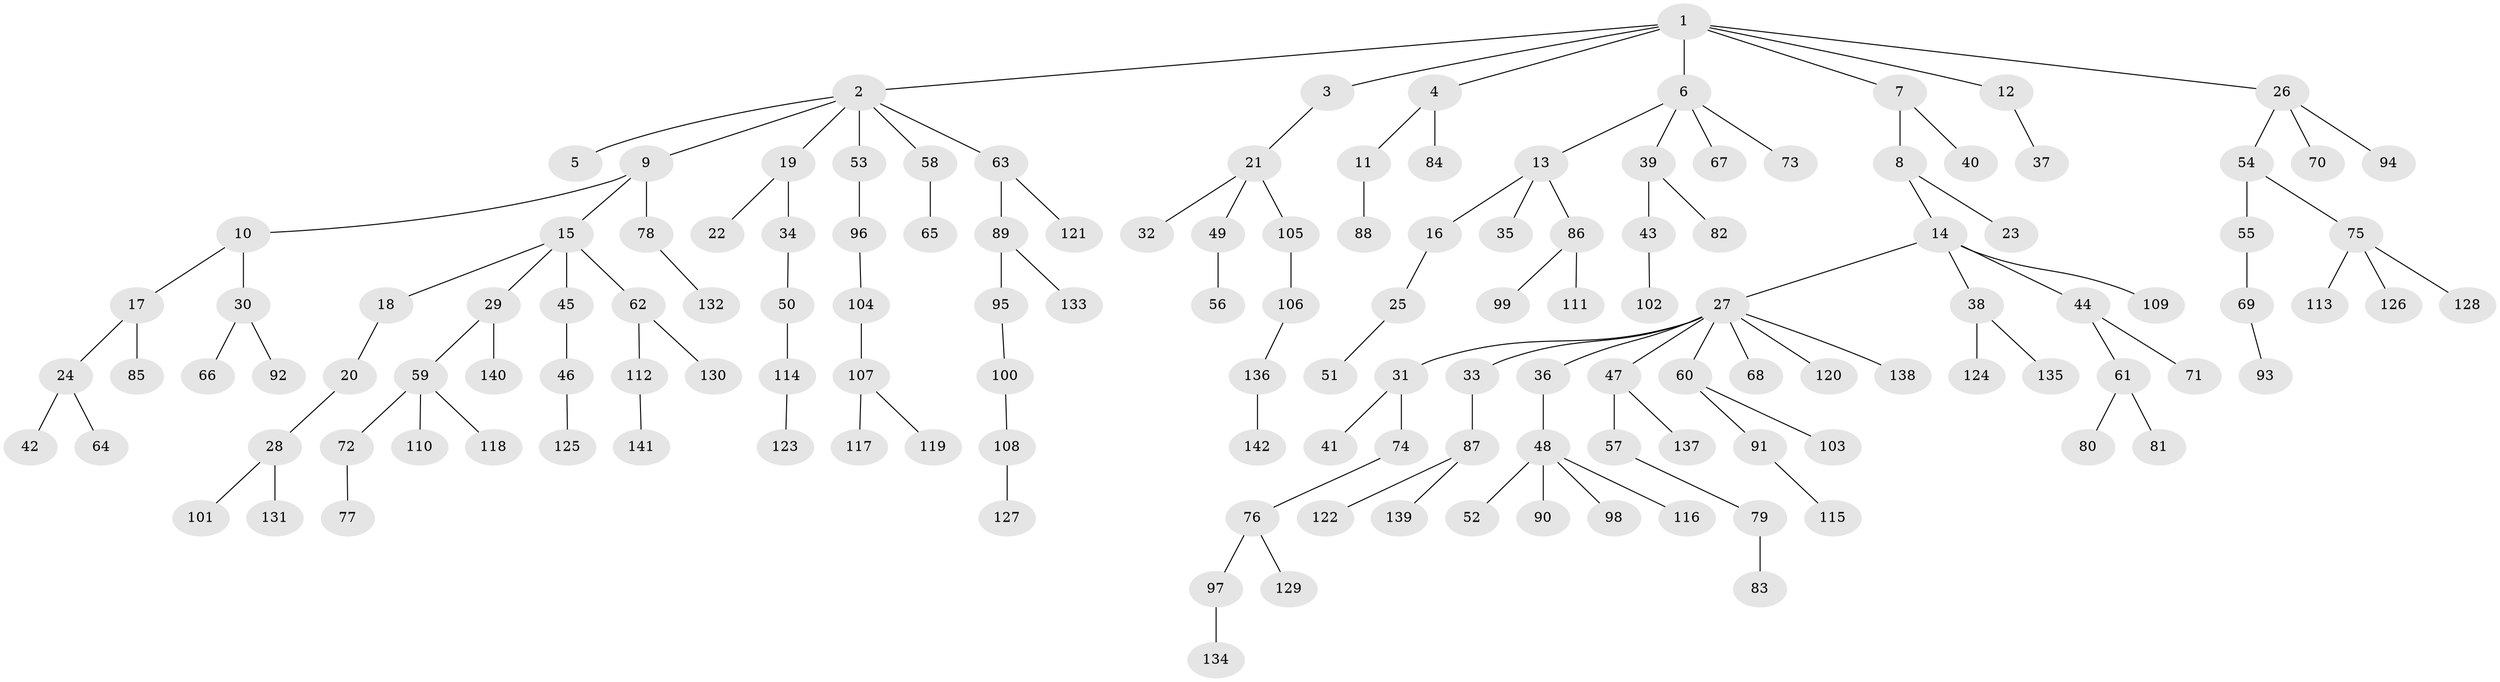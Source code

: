 // coarse degree distribution, {7: 0.030303030303030304, 2: 0.26262626262626265, 3: 0.13131313131313133, 1: 0.494949494949495, 4: 0.050505050505050504, 5: 0.030303030303030304}
// Generated by graph-tools (version 1.1) at 2025/19/03/04/25 18:19:23]
// undirected, 142 vertices, 141 edges
graph export_dot {
graph [start="1"]
  node [color=gray90,style=filled];
  1;
  2;
  3;
  4;
  5;
  6;
  7;
  8;
  9;
  10;
  11;
  12;
  13;
  14;
  15;
  16;
  17;
  18;
  19;
  20;
  21;
  22;
  23;
  24;
  25;
  26;
  27;
  28;
  29;
  30;
  31;
  32;
  33;
  34;
  35;
  36;
  37;
  38;
  39;
  40;
  41;
  42;
  43;
  44;
  45;
  46;
  47;
  48;
  49;
  50;
  51;
  52;
  53;
  54;
  55;
  56;
  57;
  58;
  59;
  60;
  61;
  62;
  63;
  64;
  65;
  66;
  67;
  68;
  69;
  70;
  71;
  72;
  73;
  74;
  75;
  76;
  77;
  78;
  79;
  80;
  81;
  82;
  83;
  84;
  85;
  86;
  87;
  88;
  89;
  90;
  91;
  92;
  93;
  94;
  95;
  96;
  97;
  98;
  99;
  100;
  101;
  102;
  103;
  104;
  105;
  106;
  107;
  108;
  109;
  110;
  111;
  112;
  113;
  114;
  115;
  116;
  117;
  118;
  119;
  120;
  121;
  122;
  123;
  124;
  125;
  126;
  127;
  128;
  129;
  130;
  131;
  132;
  133;
  134;
  135;
  136;
  137;
  138;
  139;
  140;
  141;
  142;
  1 -- 2;
  1 -- 3;
  1 -- 4;
  1 -- 6;
  1 -- 7;
  1 -- 12;
  1 -- 26;
  2 -- 5;
  2 -- 9;
  2 -- 19;
  2 -- 53;
  2 -- 58;
  2 -- 63;
  3 -- 21;
  4 -- 11;
  4 -- 84;
  6 -- 13;
  6 -- 39;
  6 -- 67;
  6 -- 73;
  7 -- 8;
  7 -- 40;
  8 -- 14;
  8 -- 23;
  9 -- 10;
  9 -- 15;
  9 -- 78;
  10 -- 17;
  10 -- 30;
  11 -- 88;
  12 -- 37;
  13 -- 16;
  13 -- 35;
  13 -- 86;
  14 -- 27;
  14 -- 38;
  14 -- 44;
  14 -- 109;
  15 -- 18;
  15 -- 29;
  15 -- 45;
  15 -- 62;
  16 -- 25;
  17 -- 24;
  17 -- 85;
  18 -- 20;
  19 -- 22;
  19 -- 34;
  20 -- 28;
  21 -- 32;
  21 -- 49;
  21 -- 105;
  24 -- 42;
  24 -- 64;
  25 -- 51;
  26 -- 54;
  26 -- 70;
  26 -- 94;
  27 -- 31;
  27 -- 33;
  27 -- 36;
  27 -- 47;
  27 -- 60;
  27 -- 68;
  27 -- 120;
  27 -- 138;
  28 -- 101;
  28 -- 131;
  29 -- 59;
  29 -- 140;
  30 -- 66;
  30 -- 92;
  31 -- 41;
  31 -- 74;
  33 -- 87;
  34 -- 50;
  36 -- 48;
  38 -- 124;
  38 -- 135;
  39 -- 43;
  39 -- 82;
  43 -- 102;
  44 -- 61;
  44 -- 71;
  45 -- 46;
  46 -- 125;
  47 -- 57;
  47 -- 137;
  48 -- 52;
  48 -- 90;
  48 -- 98;
  48 -- 116;
  49 -- 56;
  50 -- 114;
  53 -- 96;
  54 -- 55;
  54 -- 75;
  55 -- 69;
  57 -- 79;
  58 -- 65;
  59 -- 72;
  59 -- 110;
  59 -- 118;
  60 -- 91;
  60 -- 103;
  61 -- 80;
  61 -- 81;
  62 -- 112;
  62 -- 130;
  63 -- 89;
  63 -- 121;
  69 -- 93;
  72 -- 77;
  74 -- 76;
  75 -- 113;
  75 -- 126;
  75 -- 128;
  76 -- 97;
  76 -- 129;
  78 -- 132;
  79 -- 83;
  86 -- 99;
  86 -- 111;
  87 -- 122;
  87 -- 139;
  89 -- 95;
  89 -- 133;
  91 -- 115;
  95 -- 100;
  96 -- 104;
  97 -- 134;
  100 -- 108;
  104 -- 107;
  105 -- 106;
  106 -- 136;
  107 -- 117;
  107 -- 119;
  108 -- 127;
  112 -- 141;
  114 -- 123;
  136 -- 142;
}
